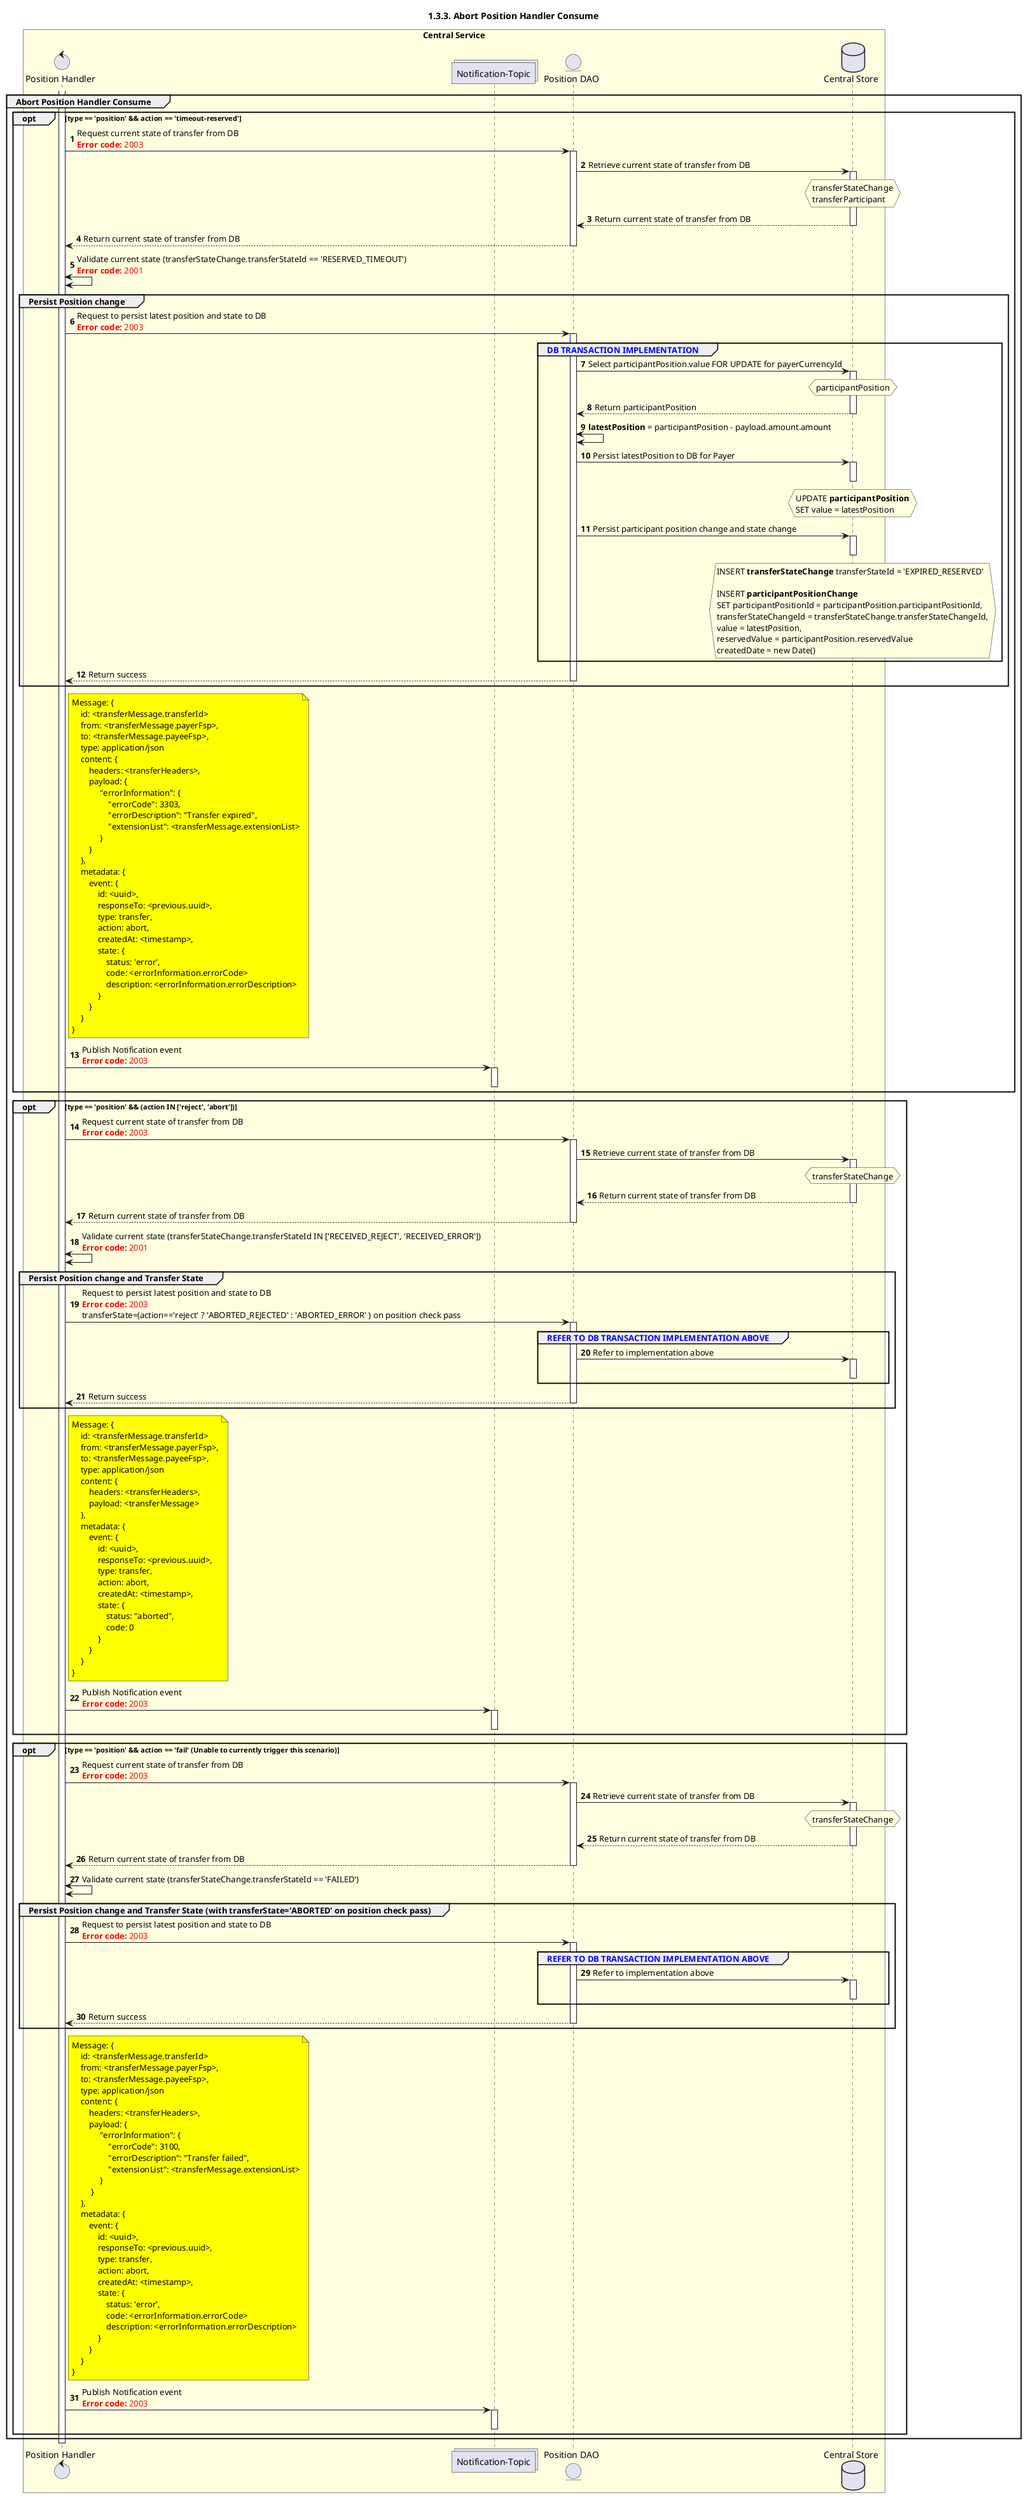 /'*****
 License
 --------------
 Copyright © 2017 Bill & Melinda Gates Foundation
 The Mojaloop files are made available by the Bill & Melinda Gates Foundation under the Apache License, Version 2.0 (the "License") and you may not use these files except in compliance with the License. You may obtain a copy of the License at
 http://www.apache.org/licenses/LICENSE-2.0
 Unless required by applicable law or agreed to in writing, the Mojaloop files are distributed on an "AS IS" BASIS, WITHOUT WARRANTIES OR CONDITIONS OF ANY KIND, either express or implied. See the License for the specific language governing permissions and limitations under the License.
 Contributors
 --------------
 This is the official list of the Mojaloop project contributors for this file.
 Names of the original copyright holders (individuals or organizations)
 should be listed with a '*' in the first column. People who have
 contributed from an organization can be listed under the organization
 that actually holds the copyright for their contributions (see the
 Gates Foundation organization for an example). Those individuals should have
 their names indented and be marked with a '-'. Email address can be added
 optionally within square brackets <email>.
 * Gates Foundation
 - Name Surname <name.surname@gatesfoundation.com>

 * Rajiv Mothilal <rajiv.mothilal@modusbox.com>
 * Georgi Georgiev <georgi.georgiev@modusbox.com>
 * Sam Kummary <sam@modusbox.com>
 -------------
 ******'/

@startuml
' declate title
title 1.3.3. Abort Position Handler Consume

autonumber

' Actor Keys:
'   boundary - APIs/Interfaces, etc
'   collections - Kafka Topics
'   control - Kafka Consumers
'   entity - Database Access Objects
'   database - Database Persistence Store

' declare actors
control "Position Handler" as POS_HANDLER
entity "Position DAO" as POS_DAO
collections "Notification-Topic" as TOPIC_NOTIFICATIONS
database "Central Store" as DB

box "Central Service" #LightYellow
    participant POS_HANDLER
    participant TOPIC_NOTIFICATIONS
    participant POS_DAO
    participant DB
end box

' start flow
activate POS_HANDLER
group Abort Position Handler Consume
    opt type == 'position' && action == 'timeout-reserved'
        POS_HANDLER -> POS_DAO: Request current state of transfer from DB\n<color #FF0000><b>Error code:</b> 2003</color>
        activate POS_DAO
        POS_DAO -> DB: Retrieve current state of transfer from DB
        activate DB
        hnote over DB #lightyellow
            transferStateChange
            transferParticipant
        end note
        DB --> POS_DAO: Return current state of transfer from DB
        deactivate DB
        POS_DAO --> POS_HANDLER: Return current state of transfer from DB
        deactivate POS_DAO
        POS_HANDLER <-> POS_HANDLER: Validate current state (transferStateChange.transferStateId == 'RESERVED_TIMEOUT')\n<color #FF0000><b>Error code:</b> 2001</color>

        group Persist Position change
            POS_HANDLER -> POS_DAO: Request to persist latest position and state to DB\n<color #FF0000><b>Error code:</b> 2003</color>
            group <color #blue>DB TRANSACTION IMPLEMENTATION</color>
                activate POS_DAO
                POS_DAO -> DB: Select participantPosition.value FOR UPDATE for payerCurrencyId
                activate DB
                hnote over DB #lightyellow
                    participantPosition
                end note
                DB --> POS_DAO: Return participantPosition
                deactivate DB
                POS_DAO <-> POS_DAO: **latestPosition** = participantPosition - payload.amount.amount
                POS_DAO->DB: Persist latestPosition to DB for Payer
                hnote over DB #lightyellow
                    UPDATE **participantPosition**
                    SET value = latestPosition
                end note
                activate DB
                deactivate DB
                POS_DAO -> DB: Persist participant position change and state change
                hnote over DB #lightyellow
                        INSERT **transferStateChange** transferStateId = 'EXPIRED_RESERVED'

                        INSERT **participantPositionChange**
                        SET participantPositionId = participantPosition.participantPositionId,
                        transferStateChangeId = transferStateChange.transferStateChangeId,
                        value = latestPosition,
                        reservedValue = participantPosition.reservedValue
                        createdDate = new Date()
                end note
                activate DB
                deactivate DB
            end
            POS_DAO --> POS_HANDLER: Return success
            deactivate POS_DAO
        end
        note right of POS_HANDLER #yellow
            Message: {
                id: <transferMessage.transferId>
                from: <transferMessage.payerFsp>,
                to: <transferMessage.payeeFsp>,
                type: application/json
                content: {
                    headers: <transferHeaders>,
                    payload: {
                         "errorInformation": {
                             "errorCode": 3303,
                             "errorDescription": "Transfer expired",
                             "extensionList": <transferMessage.extensionList>
                         }
                    }
                },
                metadata: {
                    event: {
                        id: <uuid>,
                        responseTo: <previous.uuid>,
                        type: transfer,
                        action: abort,
                        createdAt: <timestamp>,
                        state: {
                            status: 'error',
                            code: <errorInformation.errorCode>
                            description: <errorInformation.errorDescription>
                        }
                    }
                }
            }
        end note
        POS_HANDLER -> TOPIC_NOTIFICATIONS: Publish Notification event\n<color #FF0000><b>Error code:</b> 2003</color>
        activate TOPIC_NOTIFICATIONS
        deactivate TOPIC_NOTIFICATIONS
    end
    opt type == 'position' && (action IN ['reject', 'abort'])
        POS_HANDLER -> POS_DAO: Request current state of transfer from DB\n<color #FF0000><b>Error code:</b> 2003</color>
        activate POS_DAO
        POS_DAO -> DB: Retrieve current state of transfer from DB
        activate DB
        hnote over DB #lightyellow
            transferStateChange
        end note
        DB --> POS_DAO: Return current state of transfer from DB
        deactivate DB
        POS_DAO --> POS_HANDLER: Return current state of transfer from DB
        deactivate POS_DAO
        POS_HANDLER <-> POS_HANDLER: Validate current state (transferStateChange.transferStateId IN ['RECEIVED_REJECT', 'RECEIVED_ERROR'])\n<color #FF0000><b>Error code:</b> 2001</color>

        group Persist Position change and Transfer State
            POS_HANDLER -> POS_DAO: Request to persist latest position and state to DB\n<color #FF0000><b>Error code:</b> 2003</color> \ntransferState=(action=='reject' ? 'ABORTED_REJECTED' : 'ABORTED_ERROR' ) on position check pass
            group <color #blue>REFER TO DB TRANSACTION IMPLEMENTATION ABOVE</color>
                activate POS_DAO
                POS_DAO -> DB: Refer to implementation above
                activate DB
                deactivate DB
            end
            POS_DAO --> POS_HANDLER: Return success
            deactivate POS_DAO
        end
        note right of POS_HANDLER #yellow
            Message: {
                id: <transferMessage.transferId>
                from: <transferMessage.payerFsp>,
                to: <transferMessage.payeeFsp>,
                type: application/json
                content: {
                    headers: <transferHeaders>,
                    payload: <transferMessage>
                },
                metadata: {
                    event: {
                        id: <uuid>,
                        responseTo: <previous.uuid>,
                        type: transfer,
                        action: abort,
                        createdAt: <timestamp>,
                        state: {
                            status: "aborted",
                            code: 0
                        }
                    }
                }
            }
        end note
        POS_HANDLER -> TOPIC_NOTIFICATIONS: Publish Notification event\n<color #FF0000><b>Error code:</b> 2003</color>
        activate TOPIC_NOTIFICATIONS
        deactivate TOPIC_NOTIFICATIONS
    end
    ' We do not see how this scenario will be triggered
    opt type == 'position' && action == 'fail' (Unable to currently trigger this scenario)
        POS_HANDLER -> POS_DAO: Request current state of transfer from DB\n<color #FF0000><b>Error code:</b> 2003</color>
        activate POS_DAO
        POS_DAO -> DB: Retrieve current state of transfer from DB
        activate DB
        hnote over DB #lightyellow
            transferStateChange
        end note
        DB --> POS_DAO: Return current state of transfer from DB
        deactivate DB
        POS_DAO --> POS_HANDLER: Return current state of transfer from DB
        deactivate POS_DAO
        POS_HANDLER <-> POS_HANDLER: Validate current state (transferStateChange.transferStateId == 'FAILED')

        group Persist Position change and Transfer State (with transferState='ABORTED' on position check pass)
            POS_HANDLER -> POS_DAO: Request to persist latest position and state to DB\n<color #FF0000><b>Error code:</b> 2003</color>
            group <color #blue>REFER TO DB TRANSACTION IMPLEMENTATION ABOVE</color>
                activate POS_DAO
                POS_DAO -> DB: Refer to implementation above
                activate DB
                deactivate DB
            end
            POS_DAO --> POS_HANDLER: Return success
            deactivate POS_DAO
        end
        note right of POS_HANDLER #yellow
            Message: {
                id: <transferMessage.transferId>
                from: <transferMessage.payerFsp>,
                to: <transferMessage.payeeFsp>,
                type: application/json
                content: {
                    headers: <transferHeaders>,
                    payload: {
                         "errorInformation": {
                             "errorCode": 3100,
                             "errorDescription": "Transfer failed",
                             "extensionList": <transferMessage.extensionList>
                         }
                     }
                },
                metadata: {
                    event: {
                        id: <uuid>,
                        responseTo: <previous.uuid>,
                        type: transfer,
                        action: abort,
                        createdAt: <timestamp>,
                        state: {
                            status: 'error',
                            code: <errorInformation.errorCode>
                            description: <errorInformation.errorDescription>
                        }
                    }
                }
            }
        end note
        POS_HANDLER -> TOPIC_NOTIFICATIONS: Publish Notification event\n<color #FF0000><b>Error code:</b> 2003</color>
        activate TOPIC_NOTIFICATIONS
        deactivate TOPIC_NOTIFICATIONS
    end
end
deactivate POS_HANDLER
@enduml
